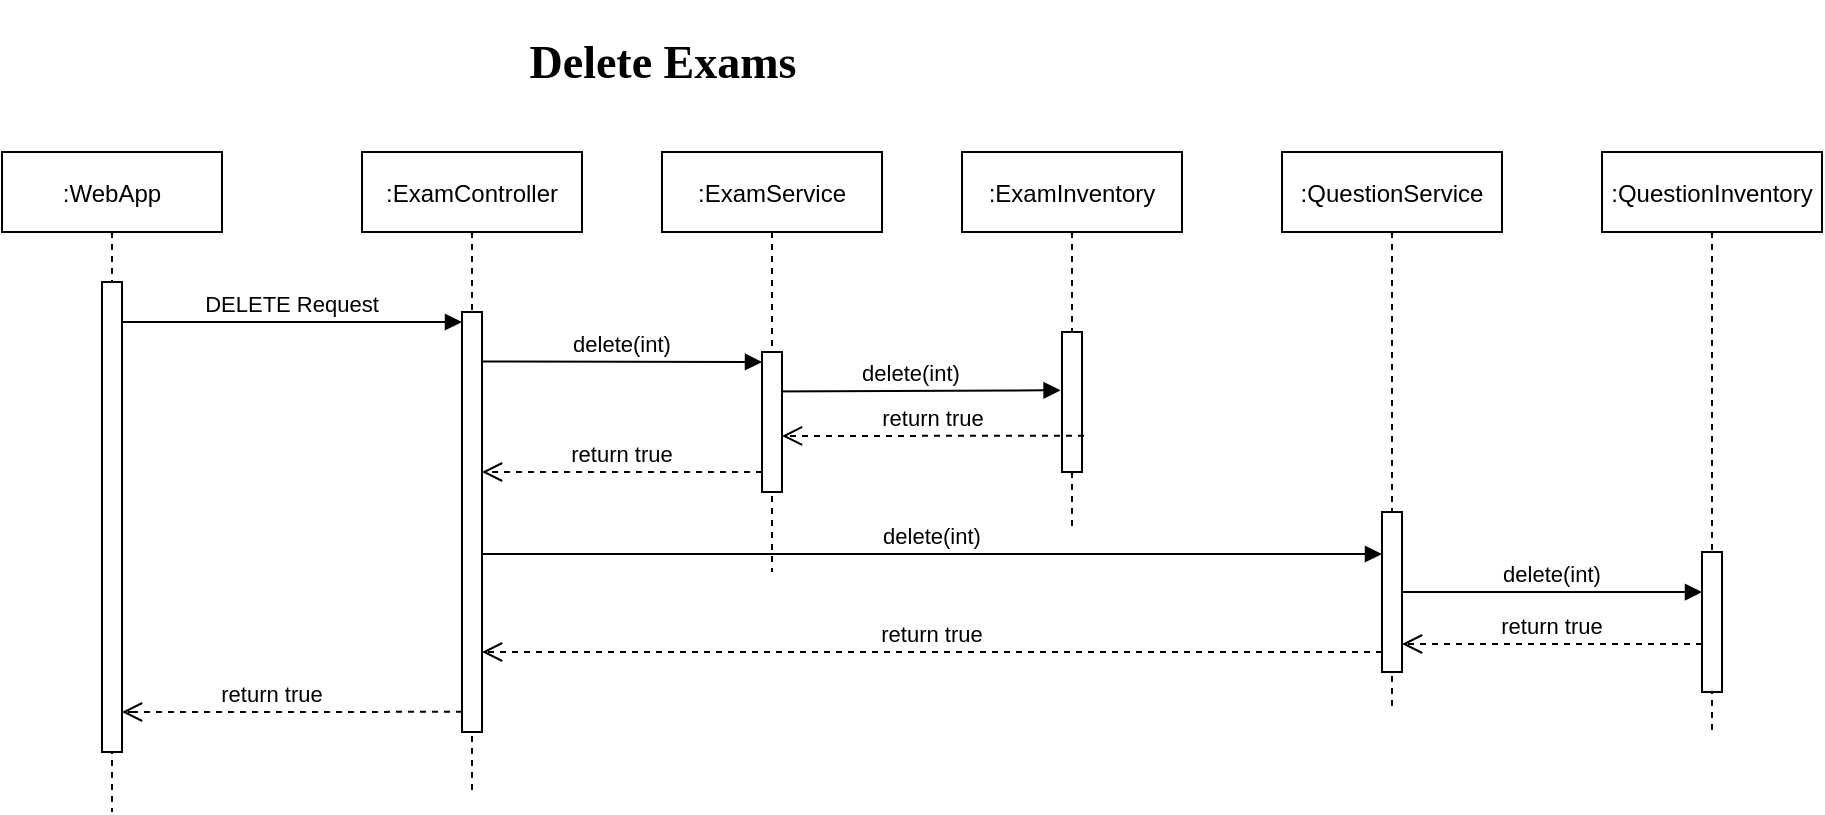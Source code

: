 <mxfile version="16.5.6" type="device"><diagram id="kgpKYQtTHZ0yAKxKKP6v" name="Page-1"><mxGraphModel dx="1382" dy="764" grid="1" gridSize="10" guides="1" tooltips="1" connect="1" arrows="1" fold="1" page="1" pageScale="1" pageWidth="850" pageHeight="1100" math="0" shadow="0"><root><mxCell id="0"/><mxCell id="1" parent="0"/><mxCell id="3nuBFxr9cyL0pnOWT2aG-1" value=":WebApp" style="shape=umlLifeline;perimeter=lifelinePerimeter;container=1;collapsible=0;recursiveResize=0;rounded=0;shadow=0;strokeWidth=1;" parent="1" vertex="1"><mxGeometry x="110" y="80" width="110" height="330" as="geometry"/></mxCell><mxCell id="3nuBFxr9cyL0pnOWT2aG-2" value="" style="points=[];perimeter=orthogonalPerimeter;rounded=0;shadow=0;strokeWidth=1;" parent="3nuBFxr9cyL0pnOWT2aG-1" vertex="1"><mxGeometry x="50" y="65" width="10" height="235" as="geometry"/></mxCell><mxCell id="3nuBFxr9cyL0pnOWT2aG-5" value=":ExamController" style="shape=umlLifeline;perimeter=lifelinePerimeter;container=1;collapsible=0;recursiveResize=0;rounded=0;shadow=0;strokeWidth=1;" parent="1" vertex="1"><mxGeometry x="290" y="80" width="110" height="320" as="geometry"/></mxCell><mxCell id="3nuBFxr9cyL0pnOWT2aG-6" value="" style="points=[];perimeter=orthogonalPerimeter;rounded=0;shadow=0;strokeWidth=1;" parent="3nuBFxr9cyL0pnOWT2aG-5" vertex="1"><mxGeometry x="50" y="80" width="10" height="210" as="geometry"/></mxCell><mxCell id="3nuBFxr9cyL0pnOWT2aG-8" value="DELETE Request" style="verticalAlign=bottom;endArrow=block;entryX=0;entryY=0;shadow=0;strokeWidth=1;" parent="1" edge="1"><mxGeometry relative="1" as="geometry"><mxPoint x="170" y="165" as="sourcePoint"/><mxPoint x="340" y="165" as="targetPoint"/></mxGeometry></mxCell><mxCell id="FTZ_jziRhzl69t2wIlyl-1" value="&lt;h1&gt;&lt;font face=&quot;Tahoma&quot;&gt;&lt;span style=&quot;font-size: 23px&quot;&gt;Delete Exams&lt;/span&gt;&lt;/font&gt;&lt;/h1&gt;" style="text;html=1;align=center;verticalAlign=middle;resizable=0;points=[];autosize=1;" parent="1" vertex="1"><mxGeometry x="355" y="10" width="170" height="50" as="geometry"/></mxCell><mxCell id="FTZ_jziRhzl69t2wIlyl-8" value=":ExamInventory" style="shape=umlLifeline;perimeter=lifelinePerimeter;container=1;collapsible=0;recursiveResize=0;rounded=0;shadow=0;strokeWidth=1;" parent="1" vertex="1"><mxGeometry x="590" y="80" width="110" height="190" as="geometry"/></mxCell><mxCell id="FTZ_jziRhzl69t2wIlyl-9" value="" style="points=[];perimeter=orthogonalPerimeter;rounded=0;shadow=0;strokeWidth=1;" parent="FTZ_jziRhzl69t2wIlyl-8" vertex="1"><mxGeometry x="50" y="90" width="10" height="70" as="geometry"/></mxCell><mxCell id="m-NQ0mbPZxccPPhu1AuZ-4" value="delete(int)" style="verticalAlign=bottom;endArrow=block;shadow=0;strokeWidth=1;entryX=-0.071;entryY=0.416;entryDx=0;entryDy=0;entryPerimeter=0;" parent="FTZ_jziRhzl69t2wIlyl-8" target="FTZ_jziRhzl69t2wIlyl-9" edge="1"><mxGeometry relative="1" as="geometry"><mxPoint x="-100" y="119.71" as="sourcePoint"/><mxPoint x="55" y="120" as="targetPoint"/></mxGeometry></mxCell><mxCell id="m-NQ0mbPZxccPPhu1AuZ-1" value=":ExamService" style="shape=umlLifeline;perimeter=lifelinePerimeter;container=1;collapsible=0;recursiveResize=0;rounded=0;shadow=0;strokeWidth=1;" parent="1" vertex="1"><mxGeometry x="440" y="80" width="110" height="210" as="geometry"/></mxCell><mxCell id="m-NQ0mbPZxccPPhu1AuZ-2" value="" style="points=[];perimeter=orthogonalPerimeter;rounded=0;shadow=0;strokeWidth=1;" parent="m-NQ0mbPZxccPPhu1AuZ-1" vertex="1"><mxGeometry x="50" y="100" width="10" height="70" as="geometry"/></mxCell><mxCell id="m-NQ0mbPZxccPPhu1AuZ-3" value="delete(int)" style="verticalAlign=bottom;endArrow=block;shadow=0;strokeWidth=1;" parent="m-NQ0mbPZxccPPhu1AuZ-1" edge="1"><mxGeometry relative="1" as="geometry"><mxPoint x="-90" y="104.71" as="sourcePoint"/><mxPoint x="50" y="105" as="targetPoint"/></mxGeometry></mxCell><mxCell id="m-NQ0mbPZxccPPhu1AuZ-6" value="return true" style="verticalAlign=bottom;endArrow=open;dashed=1;endSize=8;shadow=0;strokeWidth=1;exitX=0.1;exitY=0.654;exitDx=0;exitDy=0;exitPerimeter=0;" parent="m-NQ0mbPZxccPPhu1AuZ-1" edge="1"><mxGeometry relative="1" as="geometry"><mxPoint x="-90" y="160" as="targetPoint"/><mxPoint x="50" y="160" as="sourcePoint"/></mxGeometry></mxCell><mxCell id="7iPynkwy7BCHwqb1wfB_-11" value="delete(int)" style="verticalAlign=bottom;endArrow=block;shadow=0;strokeWidth=1;" parent="m-NQ0mbPZxccPPhu1AuZ-1" target="7iPynkwy7BCHwqb1wfB_-8" edge="1"><mxGeometry relative="1" as="geometry"><mxPoint x="-90" y="201.0" as="sourcePoint"/><mxPoint x="290" y="201" as="targetPoint"/></mxGeometry></mxCell><mxCell id="m-NQ0mbPZxccPPhu1AuZ-5" value="return true" style="verticalAlign=bottom;endArrow=open;dashed=1;endSize=8;shadow=0;strokeWidth=1;exitX=0.1;exitY=0.654;exitDx=0;exitDy=0;exitPerimeter=0;" parent="1" edge="1"><mxGeometry relative="1" as="geometry"><mxPoint x="500" y="222" as="targetPoint"/><mxPoint x="651" y="221.86" as="sourcePoint"/></mxGeometry></mxCell><mxCell id="7iPynkwy7BCHwqb1wfB_-1" value=":QuestionInventory" style="shape=umlLifeline;perimeter=lifelinePerimeter;container=1;collapsible=0;recursiveResize=0;rounded=0;shadow=0;strokeWidth=1;" parent="1" vertex="1"><mxGeometry x="910" y="80" width="110" height="290" as="geometry"/></mxCell><mxCell id="7iPynkwy7BCHwqb1wfB_-2" value="" style="points=[];perimeter=orthogonalPerimeter;rounded=0;shadow=0;strokeWidth=1;" parent="7iPynkwy7BCHwqb1wfB_-1" vertex="1"><mxGeometry x="50" y="200" width="10" height="70" as="geometry"/></mxCell><mxCell id="7iPynkwy7BCHwqb1wfB_-7" value=":QuestionService" style="shape=umlLifeline;perimeter=lifelinePerimeter;container=1;collapsible=0;recursiveResize=0;rounded=0;shadow=0;strokeWidth=1;" parent="1" vertex="1"><mxGeometry x="750" y="80" width="110" height="280" as="geometry"/></mxCell><mxCell id="7iPynkwy7BCHwqb1wfB_-8" value="" style="points=[];perimeter=orthogonalPerimeter;rounded=0;shadow=0;strokeWidth=1;" parent="7iPynkwy7BCHwqb1wfB_-7" vertex="1"><mxGeometry x="50" y="180" width="10" height="80" as="geometry"/></mxCell><mxCell id="7iPynkwy7BCHwqb1wfB_-10" value="return true" style="verticalAlign=bottom;endArrow=open;dashed=1;endSize=8;shadow=0;strokeWidth=1;" parent="1" edge="1"><mxGeometry relative="1" as="geometry"><mxPoint x="810" y="326" as="targetPoint"/><mxPoint x="960" y="326" as="sourcePoint"/></mxGeometry></mxCell><mxCell id="7iPynkwy7BCHwqb1wfB_-12" value="delete(int)" style="verticalAlign=bottom;endArrow=block;shadow=0;strokeWidth=1;entryX=0;entryY=0.286;entryDx=0;entryDy=0;entryPerimeter=0;" parent="1" target="7iPynkwy7BCHwqb1wfB_-2" edge="1"><mxGeometry relative="1" as="geometry"><mxPoint x="810" y="300" as="sourcePoint"/><mxPoint x="950" y="300" as="targetPoint"/></mxGeometry></mxCell><mxCell id="7iPynkwy7BCHwqb1wfB_-13" value="return true" style="verticalAlign=bottom;endArrow=open;dashed=1;endSize=8;shadow=0;strokeWidth=1;" parent="1" edge="1"><mxGeometry relative="1" as="geometry"><mxPoint x="350" y="330" as="targetPoint"/><mxPoint x="800" y="330" as="sourcePoint"/></mxGeometry></mxCell><mxCell id="7iPynkwy7BCHwqb1wfB_-14" value="return true" style="verticalAlign=bottom;endArrow=open;dashed=1;endSize=8;shadow=0;strokeWidth=1;exitX=0;exitY=0.952;exitDx=0;exitDy=0;exitPerimeter=0;" parent="1" source="3nuBFxr9cyL0pnOWT2aG-6" edge="1"><mxGeometry relative="1" as="geometry"><mxPoint x="170" y="360" as="targetPoint"/><mxPoint x="335" y="360" as="sourcePoint"/><Array as="points"><mxPoint x="170" y="360"/><mxPoint x="180" y="360"/></Array></mxGeometry></mxCell></root></mxGraphModel></diagram></mxfile>